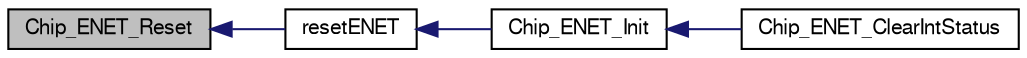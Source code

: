 digraph "Chip_ENET_Reset"
{
  edge [fontname="FreeSans",fontsize="10",labelfontname="FreeSans",labelfontsize="10"];
  node [fontname="FreeSans",fontsize="10",shape=record];
  rankdir="LR";
  Node1 [label="Chip_ENET_Reset",height=0.2,width=0.4,color="black", fillcolor="grey75", style="filled", fontcolor="black"];
  Node1 -> Node2 [dir="back",color="midnightblue",fontsize="10",style="solid"];
  Node2 [label="resetENET",height=0.2,width=0.4,color="black", fillcolor="white", style="filled",URL="$enet__17xx__40xx_8c.html#af85199564dc2281c923a03ab095f7d08"];
  Node2 -> Node3 [dir="back",color="midnightblue",fontsize="10",style="solid"];
  Node3 [label="Chip_ENET_Init",height=0.2,width=0.4,color="black", fillcolor="white", style="filled",URL="$group__ENET__17XX__40XX.html#ga24a13ad31f70570906a4b885754f8953",tooltip="Initialize ethernet interface. "];
  Node3 -> Node4 [dir="back",color="midnightblue",fontsize="10",style="solid"];
  Node4 [label="Chip_ENET_ClearIntStatus",height=0.2,width=0.4,color="black", fillcolor="white", style="filled",URL="$group__ENET__17XX__40XX.html#ga0a574e2cc8946c200d71152722ac30d7",tooltip="Clear the interrupt status. "];
}
